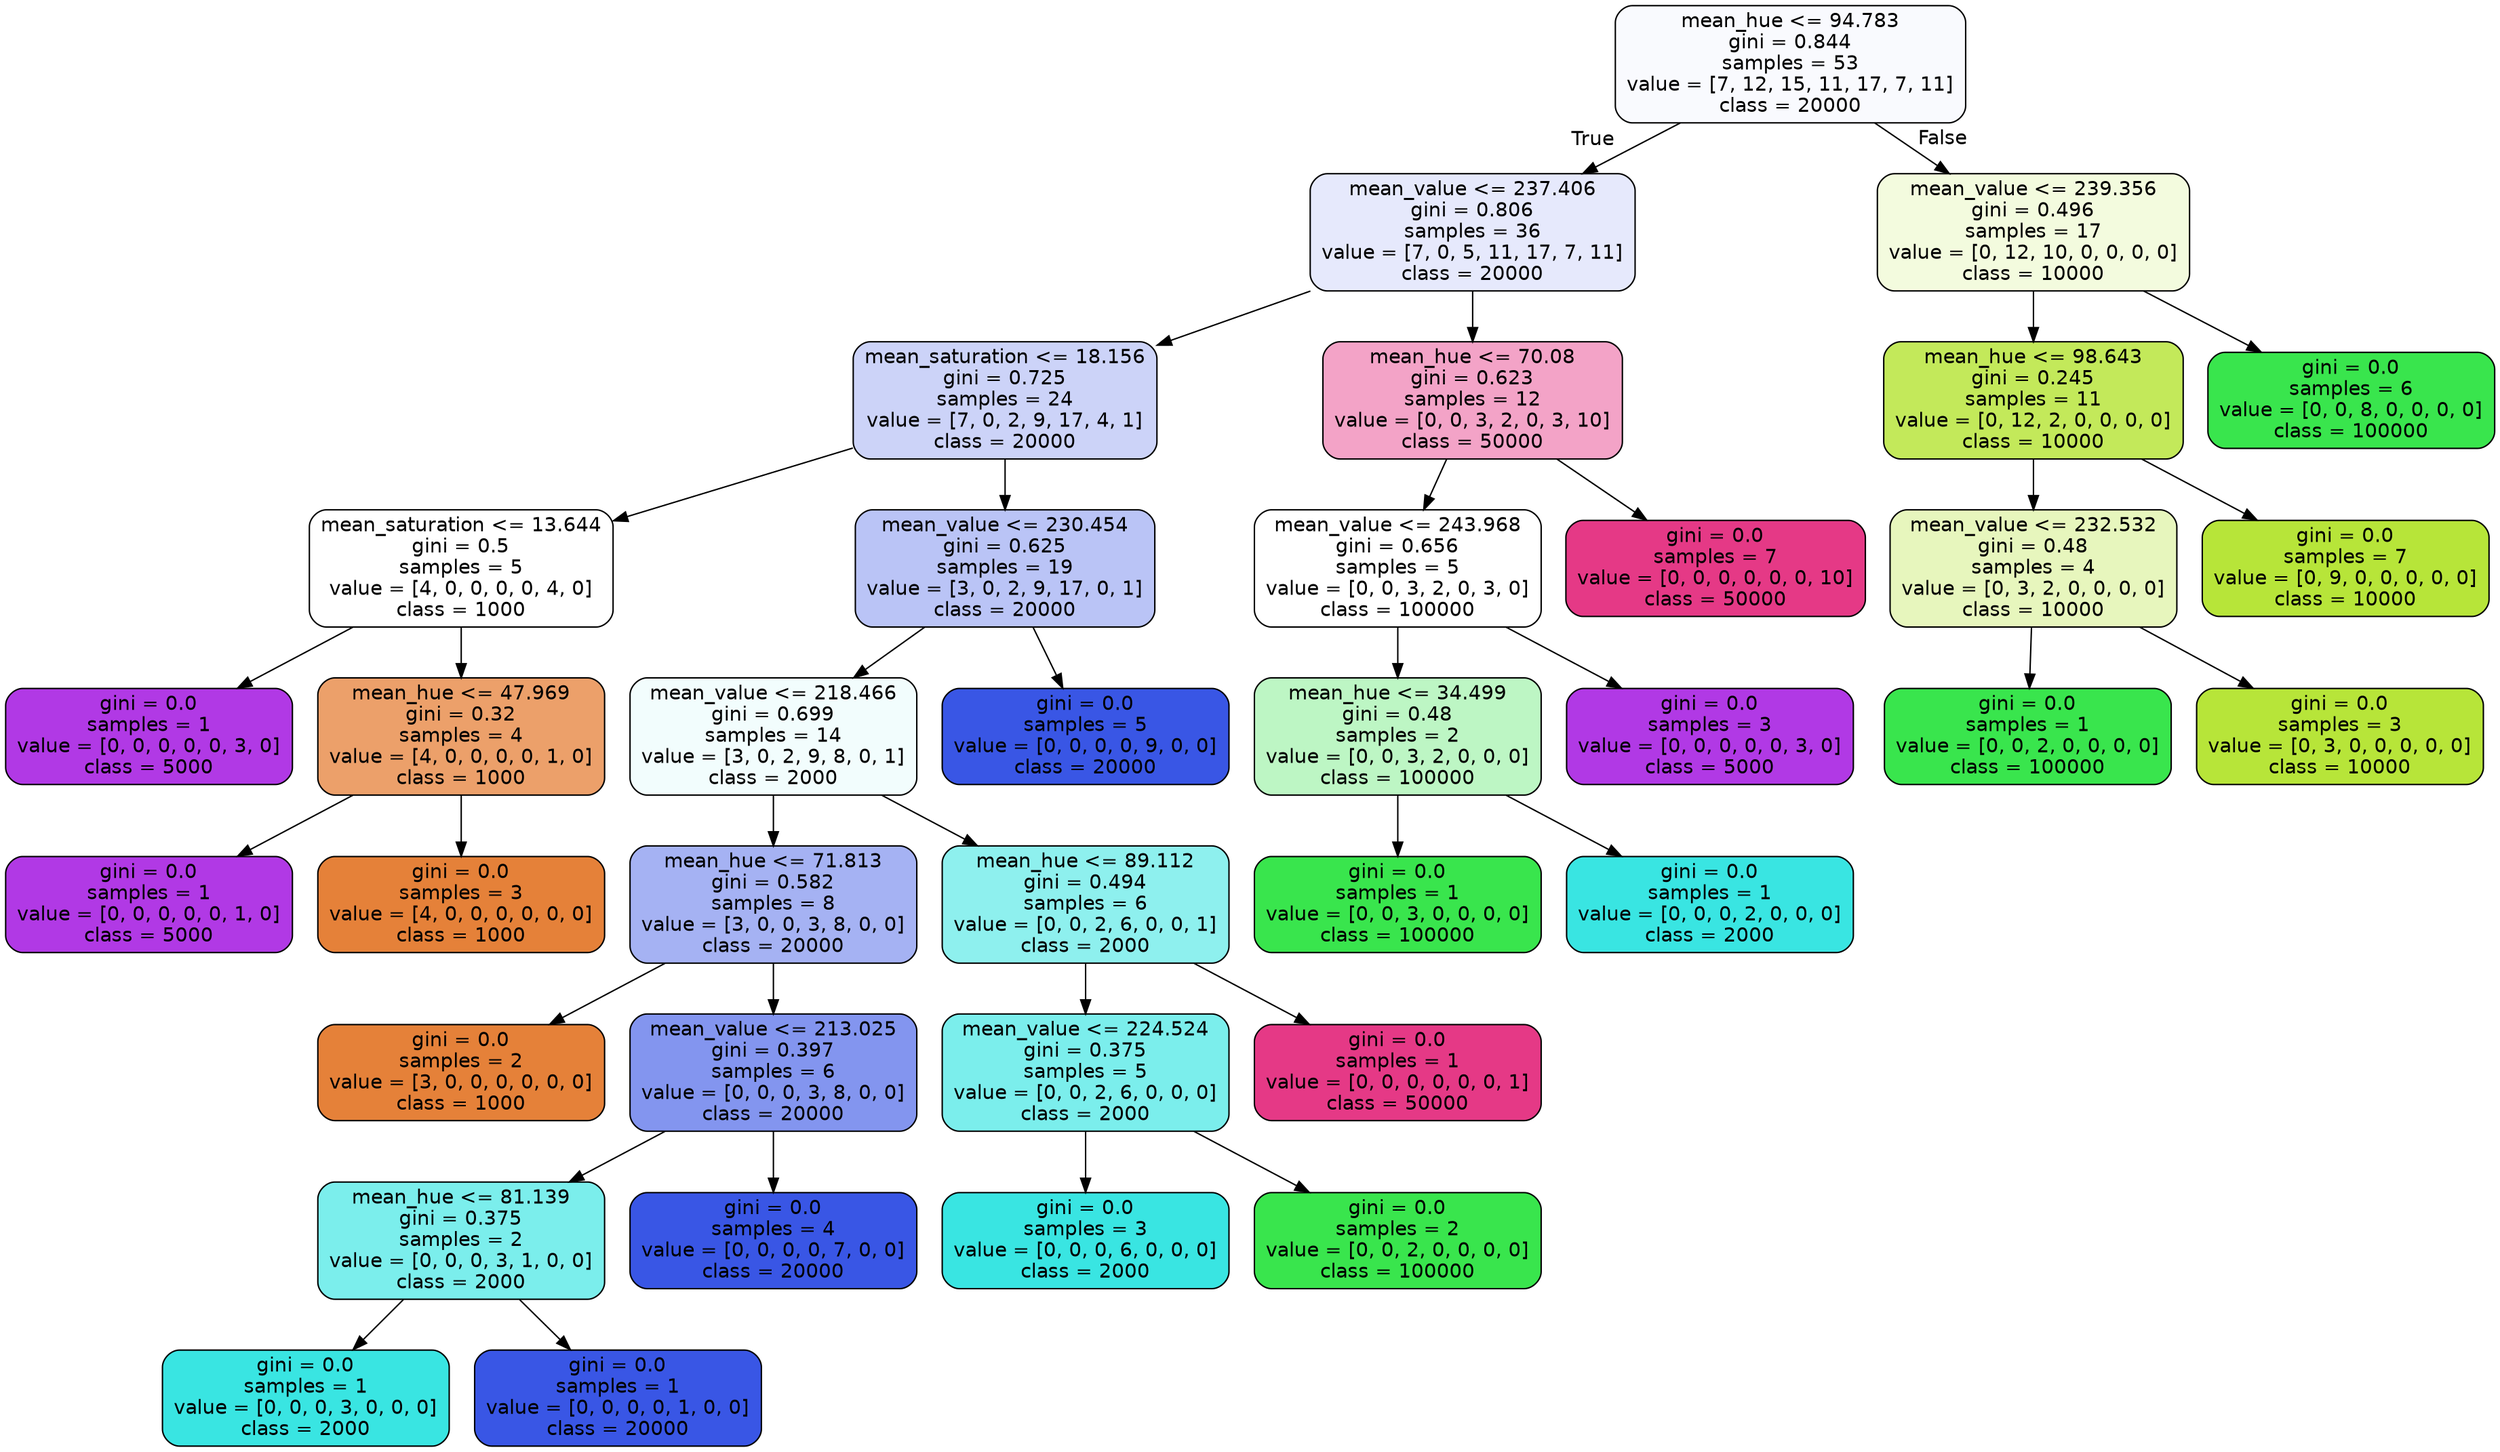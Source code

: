 digraph Tree {
node [shape=box, style="filled, rounded", color="black", fontname="helvetica"] ;
edge [fontname="helvetica"] ;
0 [label="mean_hue <= 94.783\ngini = 0.844\nsamples = 53\nvalue = [7, 12, 15, 11, 17, 7, 11]\nclass = 20000", fillcolor="#f9fafe"] ;
1 [label="mean_value <= 237.406\ngini = 0.806\nsamples = 36\nvalue = [7, 0, 5, 11, 17, 7, 11]\nclass = 20000", fillcolor="#e6e9fc"] ;
0 -> 1 [labeldistance=2.5, labelangle=45, headlabel="True"] ;
2 [label="mean_saturation <= 18.156\ngini = 0.725\nsamples = 24\nvalue = [7, 0, 2, 9, 17, 4, 1]\nclass = 20000", fillcolor="#ccd3f8"] ;
1 -> 2 ;
3 [label="mean_saturation <= 13.644\ngini = 0.5\nsamples = 5\nvalue = [4, 0, 0, 0, 0, 4, 0]\nclass = 1000", fillcolor="#ffffff"] ;
2 -> 3 ;
4 [label="gini = 0.0\nsamples = 1\nvalue = [0, 0, 0, 0, 0, 3, 0]\nclass = 5000", fillcolor="#b139e5"] ;
3 -> 4 ;
5 [label="mean_hue <= 47.969\ngini = 0.32\nsamples = 4\nvalue = [4, 0, 0, 0, 0, 1, 0]\nclass = 1000", fillcolor="#eca06a"] ;
3 -> 5 ;
6 [label="gini = 0.0\nsamples = 1\nvalue = [0, 0, 0, 0, 0, 1, 0]\nclass = 5000", fillcolor="#b139e5"] ;
5 -> 6 ;
7 [label="gini = 0.0\nsamples = 3\nvalue = [4, 0, 0, 0, 0, 0, 0]\nclass = 1000", fillcolor="#e58139"] ;
5 -> 7 ;
8 [label="mean_value <= 230.454\ngini = 0.625\nsamples = 19\nvalue = [3, 0, 2, 9, 17, 0, 1]\nclass = 20000", fillcolor="#bac4f6"] ;
2 -> 8 ;
9 [label="mean_value <= 218.466\ngini = 0.699\nsamples = 14\nvalue = [3, 0, 2, 9, 8, 0, 1]\nclass = 2000", fillcolor="#f2fdfd"] ;
8 -> 9 ;
10 [label="mean_hue <= 71.813\ngini = 0.582\nsamples = 8\nvalue = [3, 0, 0, 3, 8, 0, 0]\nclass = 20000", fillcolor="#a5b2f3"] ;
9 -> 10 ;
11 [label="gini = 0.0\nsamples = 2\nvalue = [3, 0, 0, 0, 0, 0, 0]\nclass = 1000", fillcolor="#e58139"] ;
10 -> 11 ;
12 [label="mean_value <= 213.025\ngini = 0.397\nsamples = 6\nvalue = [0, 0, 0, 3, 8, 0, 0]\nclass = 20000", fillcolor="#8395ef"] ;
10 -> 12 ;
13 [label="mean_hue <= 81.139\ngini = 0.375\nsamples = 2\nvalue = [0, 0, 0, 3, 1, 0, 0]\nclass = 2000", fillcolor="#7beeec"] ;
12 -> 13 ;
14 [label="gini = 0.0\nsamples = 1\nvalue = [0, 0, 0, 3, 0, 0, 0]\nclass = 2000", fillcolor="#39e5e2"] ;
13 -> 14 ;
15 [label="gini = 0.0\nsamples = 1\nvalue = [0, 0, 0, 0, 1, 0, 0]\nclass = 20000", fillcolor="#3956e5"] ;
13 -> 15 ;
16 [label="gini = 0.0\nsamples = 4\nvalue = [0, 0, 0, 0, 7, 0, 0]\nclass = 20000", fillcolor="#3956e5"] ;
12 -> 16 ;
17 [label="mean_hue <= 89.112\ngini = 0.494\nsamples = 6\nvalue = [0, 0, 2, 6, 0, 0, 1]\nclass = 2000", fillcolor="#8ef0ee"] ;
9 -> 17 ;
18 [label="mean_value <= 224.524\ngini = 0.375\nsamples = 5\nvalue = [0, 0, 2, 6, 0, 0, 0]\nclass = 2000", fillcolor="#7beeec"] ;
17 -> 18 ;
19 [label="gini = 0.0\nsamples = 3\nvalue = [0, 0, 0, 6, 0, 0, 0]\nclass = 2000", fillcolor="#39e5e2"] ;
18 -> 19 ;
20 [label="gini = 0.0\nsamples = 2\nvalue = [0, 0, 2, 0, 0, 0, 0]\nclass = 100000", fillcolor="#39e54d"] ;
18 -> 20 ;
21 [label="gini = 0.0\nsamples = 1\nvalue = [0, 0, 0, 0, 0, 0, 1]\nclass = 50000", fillcolor="#e53986"] ;
17 -> 21 ;
22 [label="gini = 0.0\nsamples = 5\nvalue = [0, 0, 0, 0, 9, 0, 0]\nclass = 20000", fillcolor="#3956e5"] ;
8 -> 22 ;
23 [label="mean_hue <= 70.08\ngini = 0.623\nsamples = 12\nvalue = [0, 0, 3, 2, 0, 3, 10]\nclass = 50000", fillcolor="#f3a3c7"] ;
1 -> 23 ;
24 [label="mean_value <= 243.968\ngini = 0.656\nsamples = 5\nvalue = [0, 0, 3, 2, 0, 3, 0]\nclass = 100000", fillcolor="#ffffff"] ;
23 -> 24 ;
25 [label="mean_hue <= 34.499\ngini = 0.48\nsamples = 2\nvalue = [0, 0, 3, 2, 0, 0, 0]\nclass = 100000", fillcolor="#bdf6c4"] ;
24 -> 25 ;
26 [label="gini = 0.0\nsamples = 1\nvalue = [0, 0, 3, 0, 0, 0, 0]\nclass = 100000", fillcolor="#39e54d"] ;
25 -> 26 ;
27 [label="gini = 0.0\nsamples = 1\nvalue = [0, 0, 0, 2, 0, 0, 0]\nclass = 2000", fillcolor="#39e5e2"] ;
25 -> 27 ;
28 [label="gini = 0.0\nsamples = 3\nvalue = [0, 0, 0, 0, 0, 3, 0]\nclass = 5000", fillcolor="#b139e5"] ;
24 -> 28 ;
29 [label="gini = 0.0\nsamples = 7\nvalue = [0, 0, 0, 0, 0, 0, 10]\nclass = 50000", fillcolor="#e53986"] ;
23 -> 29 ;
30 [label="mean_value <= 239.356\ngini = 0.496\nsamples = 17\nvalue = [0, 12, 10, 0, 0, 0, 0]\nclass = 10000", fillcolor="#f3fbde"] ;
0 -> 30 [labeldistance=2.5, labelangle=-45, headlabel="False"] ;
31 [label="mean_hue <= 98.643\ngini = 0.245\nsamples = 11\nvalue = [0, 12, 2, 0, 0, 0, 0]\nclass = 10000", fillcolor="#c3e95a"] ;
30 -> 31 ;
32 [label="mean_value <= 232.532\ngini = 0.48\nsamples = 4\nvalue = [0, 3, 2, 0, 0, 0, 0]\nclass = 10000", fillcolor="#e7f6bd"] ;
31 -> 32 ;
33 [label="gini = 0.0\nsamples = 1\nvalue = [0, 0, 2, 0, 0, 0, 0]\nclass = 100000", fillcolor="#39e54d"] ;
32 -> 33 ;
34 [label="gini = 0.0\nsamples = 3\nvalue = [0, 3, 0, 0, 0, 0, 0]\nclass = 10000", fillcolor="#b7e539"] ;
32 -> 34 ;
35 [label="gini = 0.0\nsamples = 7\nvalue = [0, 9, 0, 0, 0, 0, 0]\nclass = 10000", fillcolor="#b7e539"] ;
31 -> 35 ;
36 [label="gini = 0.0\nsamples = 6\nvalue = [0, 0, 8, 0, 0, 0, 0]\nclass = 100000", fillcolor="#39e54d"] ;
30 -> 36 ;
}